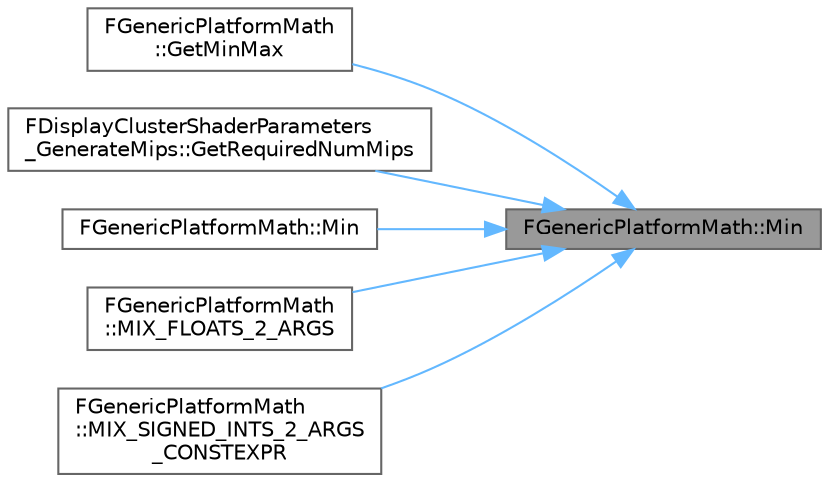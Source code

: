 digraph "FGenericPlatformMath::Min"
{
 // INTERACTIVE_SVG=YES
 // LATEX_PDF_SIZE
  bgcolor="transparent";
  edge [fontname=Helvetica,fontsize=10,labelfontname=Helvetica,labelfontsize=10];
  node [fontname=Helvetica,fontsize=10,shape=box,height=0.2,width=0.4];
  rankdir="RL";
  Node1 [id="Node000001",label="FGenericPlatformMath::Min",height=0.2,width=0.4,color="gray40", fillcolor="grey60", style="filled", fontcolor="black",tooltip="Returns lower value in a generic way."];
  Node1 -> Node2 [id="edge1_Node000001_Node000002",dir="back",color="steelblue1",style="solid",tooltip=" "];
  Node2 [id="Node000002",label="FGenericPlatformMath\l::GetMinMax",height=0.2,width=0.4,color="grey40", fillcolor="white", style="filled",URL="$dd/d7b/structFGenericPlatformMath.html#ada9527dd05d31ccce2f96a06b1fb7312",tooltip="Sort input values to be Min and Max."];
  Node1 -> Node3 [id="edge2_Node000001_Node000003",dir="back",color="steelblue1",style="solid",tooltip=" "];
  Node3 [id="Node000003",label="FDisplayClusterShaderParameters\l_GenerateMips::GetRequiredNumMips",height=0.2,width=0.4,color="grey40", fillcolor="white", style="filled",URL="$db/de1/structFDisplayClusterShaderParameters__GenerateMips.html#a6931871ac46c912fc973201c5e0f3949",tooltip=" "];
  Node1 -> Node4 [id="edge3_Node000001_Node000004",dir="back",color="steelblue1",style="solid",tooltip=" "];
  Node4 [id="Node000004",label="FGenericPlatformMath::Min",height=0.2,width=0.4,color="grey40", fillcolor="white", style="filled",URL="$dd/d7b/structFGenericPlatformMath.html#a1dd69985f9d94bea8eb0ae09179ec3ba",tooltip=" "];
  Node1 -> Node5 [id="edge4_Node000001_Node000005",dir="back",color="steelblue1",style="solid",tooltip=" "];
  Node5 [id="Node000005",label="FGenericPlatformMath\l::MIX_FLOATS_2_ARGS",height=0.2,width=0.4,color="grey40", fillcolor="white", style="filled",URL="$dd/d7b/structFGenericPlatformMath.html#ae088a9f595a7519cdcf8d7f67f7d741f",tooltip=" "];
  Node1 -> Node6 [id="edge5_Node000001_Node000006",dir="back",color="steelblue1",style="solid",tooltip=" "];
  Node6 [id="Node000006",label="FGenericPlatformMath\l::MIX_SIGNED_INTS_2_ARGS\l_CONSTEXPR",height=0.2,width=0.4,color="grey40", fillcolor="white", style="filled",URL="$dd/d7b/structFGenericPlatformMath.html#ae87a2de19f22f016f72977ccc8214dbc",tooltip=" "];
}
